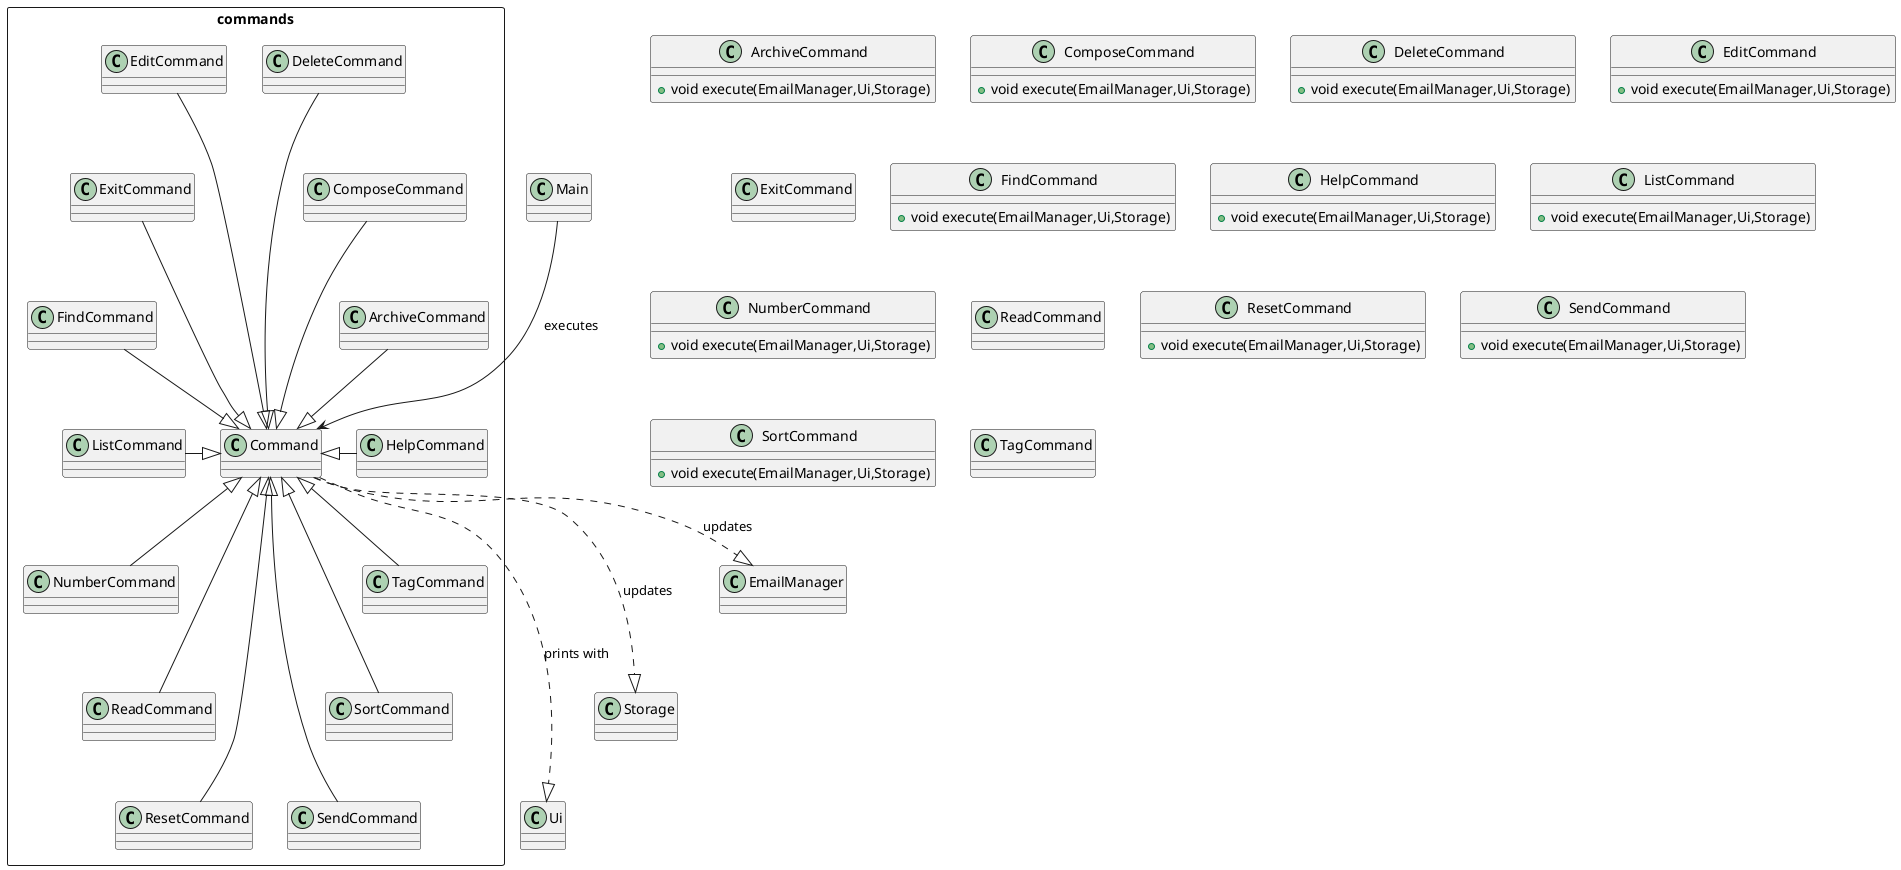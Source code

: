 @startuml
'https://plantuml.com/class-diagram

package commands <<rectangle>>{
class Command
class ArchiveCommand
class ComposeCommand
class DeleteCommand
class EditCommand
class ExitCommand
class FindCommand
class HelpCommand
class ListCommand
class NumberCommand
class ReadCommand
class ResetCommand
class SendCommand
class SortCommand
class TagCommand
}

Main ---> Command: executes
ArchiveCommand -down-|> Command
ComposeCommand -down--|> Command
DeleteCommand -down---|> Command
EditCommand -down---|> Command
ExitCommand -down--|> Command
FindCommand -down-|> Command
HelpCommand -left-|> Command
ListCommand -right-|> Command
NumberCommand -up-|> Command
ReadCommand -up--|> Command
ResetCommand -up---|> Command
SendCommand -up---|> Command
SortCommand -up--|> Command
TagCommand -up-|> Command

Command ....|> Ui: prints with
Command ...|> Storage: updates
Command ..|> EmailManager: updates

class ArchiveCommand{
+ void execute(EmailManager,Ui,Storage)
}

class ComposeCommand{
+ void execute(EmailManager,Ui,Storage)
}

class DeleteCommand{
+ void execute(EmailManager,Ui,Storage)
}

class EditCommand{
+ void execute(EmailManager,Ui,Storage)
}

class ExitCommand{

}

class FindCommand{
+ void execute(EmailManager,Ui,Storage)
}

class HelpCommand{
+ void execute(EmailManager,Ui,Storage)
}

class ListCommand{
+ void execute(EmailManager,Ui,Storage)
}

class NumberCommand{
+ void execute(EmailManager,Ui,Storage)
}

class ReadCommand{

}

class ResetCommand{
+ void execute(EmailManager,Ui,Storage)
}

class SendCommand{
+ void execute(EmailManager,Ui,Storage)
}

class SortCommand{
+ void execute(EmailManager,Ui,Storage)
}

class TagCommand{

}

@enduml